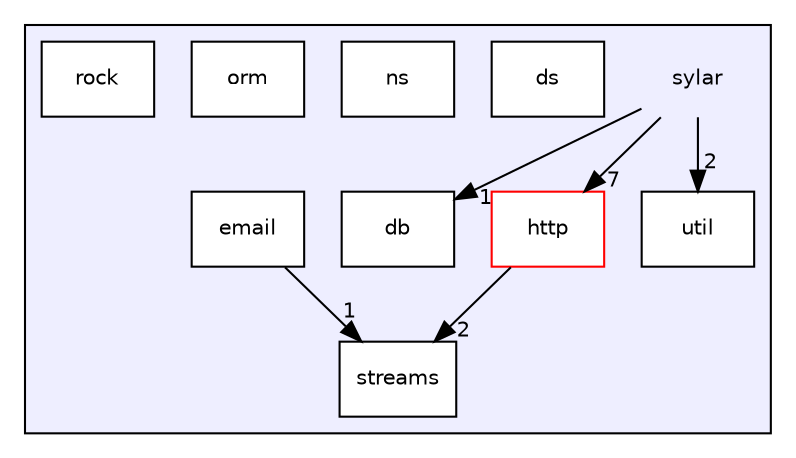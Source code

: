 digraph "sylar" {
  compound=true
  node [ fontsize="10", fontname="Helvetica"];
  edge [ labelfontsize="10", labelfontname="Helvetica"];
  subgraph clusterdir_85140288eee94f6c1dbd59c496fa876b {
    graph [ bgcolor="#eeeeff", pencolor="black", label="" URL="dir_85140288eee94f6c1dbd59c496fa876b.html"];
    dir_85140288eee94f6c1dbd59c496fa876b [shape=plaintext label="sylar"];
    dir_e90341037f5a9ae22e89e5ac06c7e14d [shape=box label="db" color="black" fillcolor="white" style="filled" URL="dir_e90341037f5a9ae22e89e5ac06c7e14d.html"];
    dir_5d8a758f8eaae8cfc76012487c772dae [shape=box label="ds" color="black" fillcolor="white" style="filled" URL="dir_5d8a758f8eaae8cfc76012487c772dae.html"];
    dir_8841f1e26055b2780232e7b8a02e35c6 [shape=box label="email" color="black" fillcolor="white" style="filled" URL="dir_8841f1e26055b2780232e7b8a02e35c6.html"];
    dir_5fdfbf8b0b8272587873e17fac938b86 [shape=box label="http" color="red" fillcolor="white" style="filled" URL="dir_5fdfbf8b0b8272587873e17fac938b86.html"];
    dir_14cb8fc44d7a95761043055eb210fa06 [shape=box label="ns" color="black" fillcolor="white" style="filled" URL="dir_14cb8fc44d7a95761043055eb210fa06.html"];
    dir_69f70a35be3d0c6907160a79b296b2b5 [shape=box label="orm" color="black" fillcolor="white" style="filled" URL="dir_69f70a35be3d0c6907160a79b296b2b5.html"];
    dir_85bef477dd70a83b232fc3b9b16e7c18 [shape=box label="rock" color="black" fillcolor="white" style="filled" URL="dir_85bef477dd70a83b232fc3b9b16e7c18.html"];
    dir_5fecf1443bd42aaf252383bf16ba653f [shape=box label="streams" color="black" fillcolor="white" style="filled" URL="dir_5fecf1443bd42aaf252383bf16ba653f.html"];
    dir_d6567d38531f9bb3455fc97815cbd7bc [shape=box label="util" color="black" fillcolor="white" style="filled" URL="dir_d6567d38531f9bb3455fc97815cbd7bc.html"];
  }
  dir_5fdfbf8b0b8272587873e17fac938b86->dir_5fecf1443bd42aaf252383bf16ba653f [headlabel="2", labeldistance=1.5 headhref="dir_000005_000009.html"];
  dir_85140288eee94f6c1dbd59c496fa876b->dir_5fdfbf8b0b8272587873e17fac938b86 [headlabel="7", labeldistance=1.5 headhref="dir_000000_000005.html"];
  dir_85140288eee94f6c1dbd59c496fa876b->dir_d6567d38531f9bb3455fc97815cbd7bc [headlabel="2", labeldistance=1.5 headhref="dir_000000_000010.html"];
  dir_85140288eee94f6c1dbd59c496fa876b->dir_e90341037f5a9ae22e89e5ac06c7e14d [headlabel="1", labeldistance=1.5 headhref="dir_000000_000001.html"];
  dir_8841f1e26055b2780232e7b8a02e35c6->dir_5fecf1443bd42aaf252383bf16ba653f [headlabel="1", labeldistance=1.5 headhref="dir_000004_000009.html"];
}
